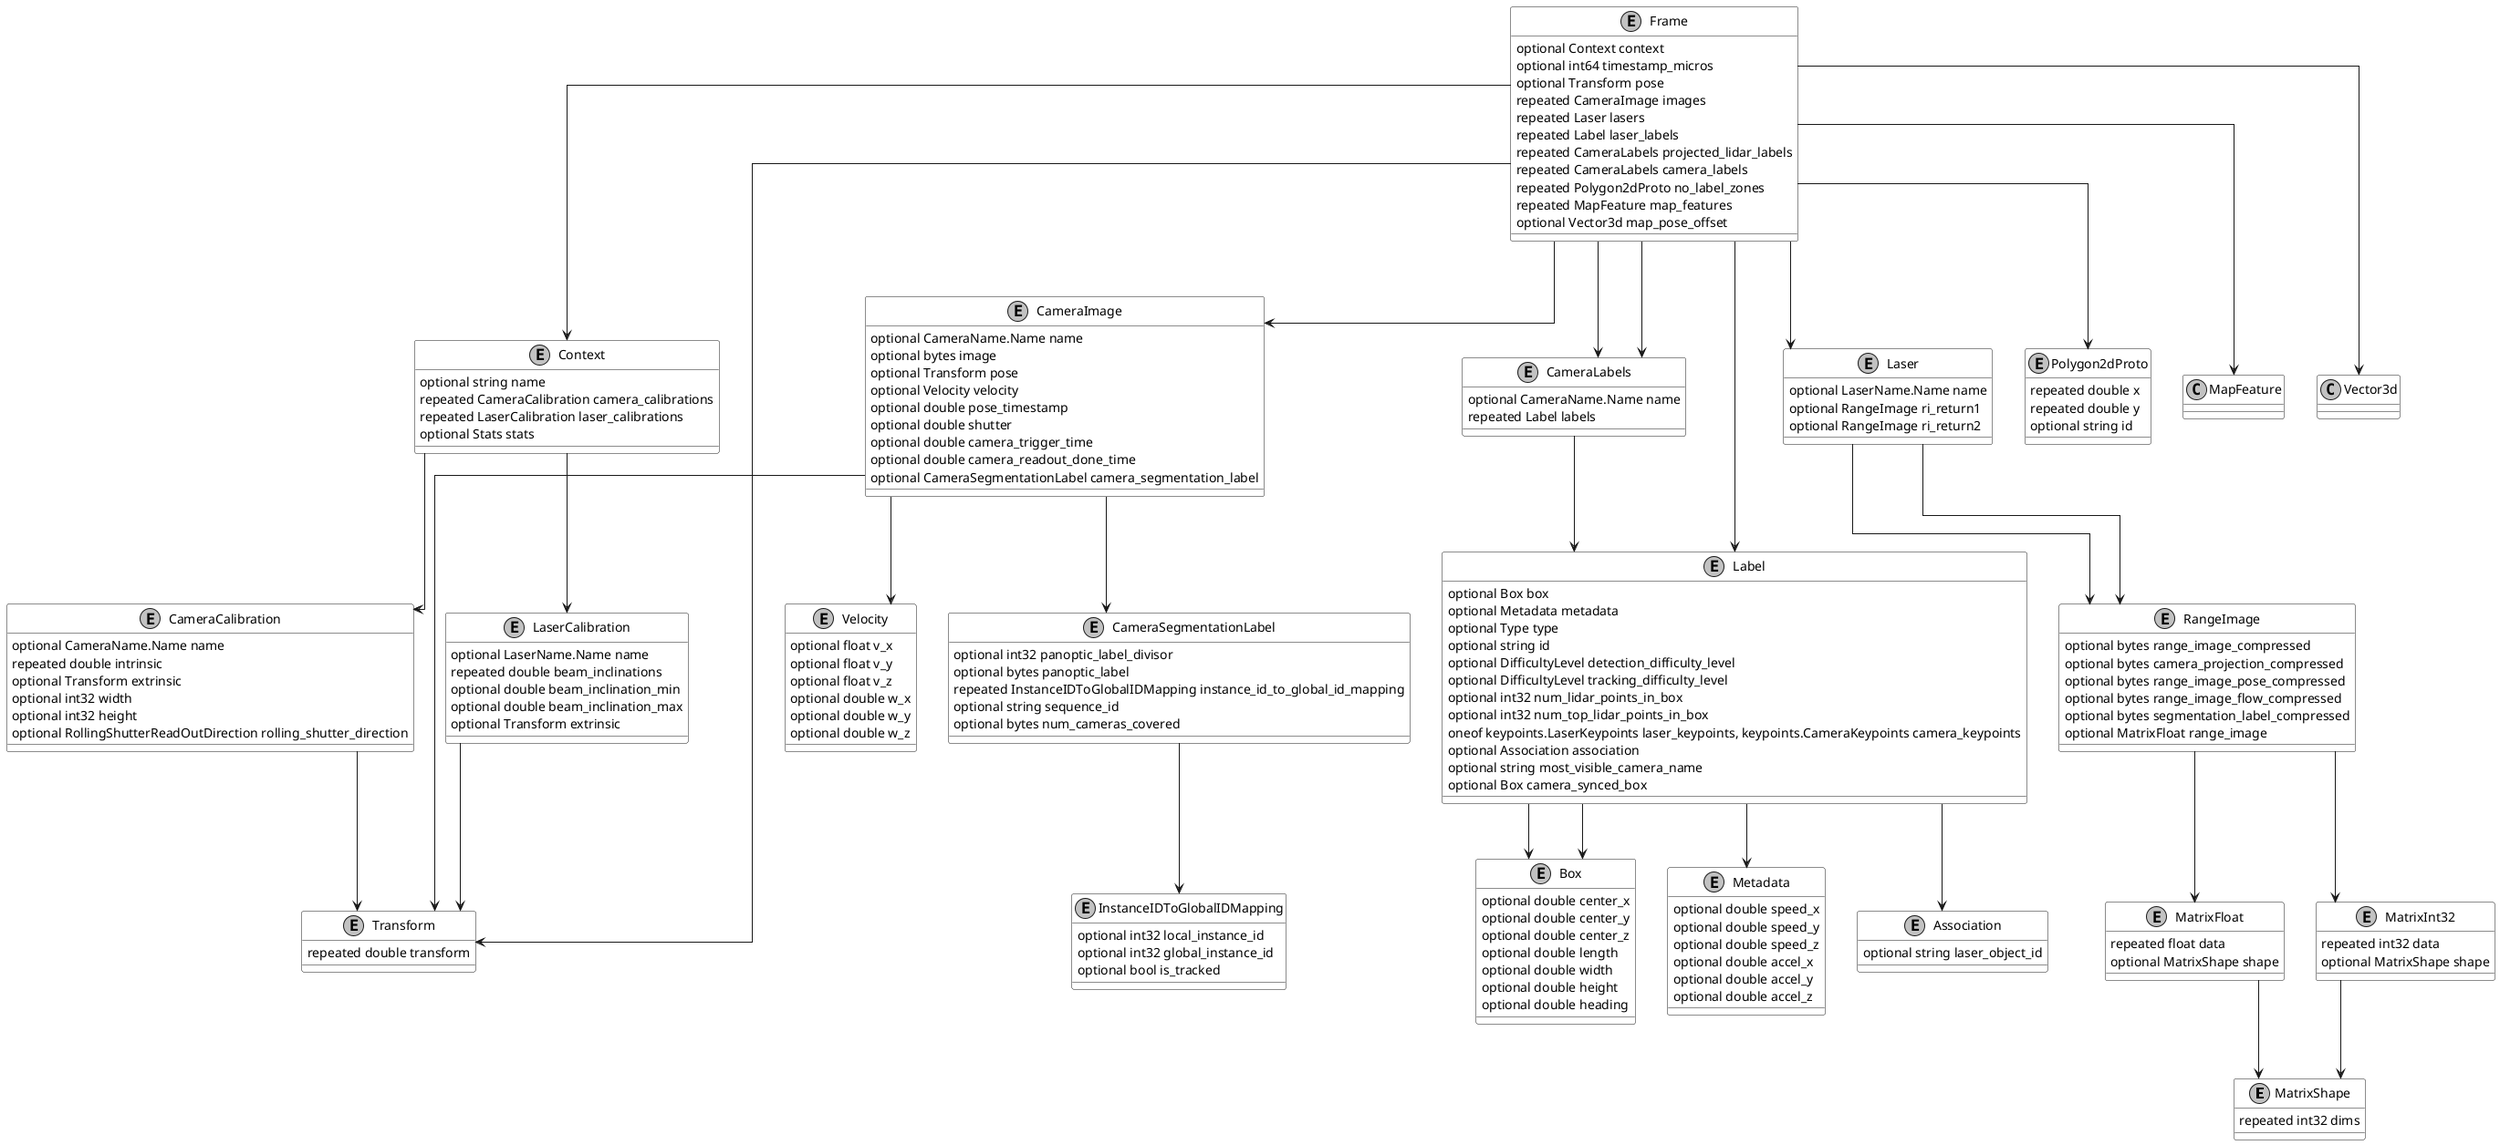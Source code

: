 @startuml
skinparam linetype ortho
skinparam monochrome true
skinparam classBackgroundColor white
' Define the classes with attributes
entity MatrixShape {
  repeated int32 dims
}

entity MatrixFloat {
  repeated float data
  optional MatrixShape shape
}

entity MatrixInt32 {
  repeated int32 data
  optional MatrixShape shape
}

entity Transform {
  repeated double transform
}

entity Velocity {
  optional float v_x
  optional float v_y
  optional float v_z
  optional double w_x
  optional double w_y
  optional double w_z
}

entity CameraCalibration {
  optional CameraName.Name name
  repeated double intrinsic
  optional Transform extrinsic
  optional int32 width
  optional int32 height
  optional RollingShutterReadOutDirection rolling_shutter_direction
}

entity LaserCalibration {
  optional LaserName.Name name
  repeated double beam_inclinations
  optional double beam_inclination_min
  optional double beam_inclination_max
  optional Transform extrinsic
}

entity Context {
  optional string name
  repeated CameraCalibration camera_calibrations
  repeated LaserCalibration laser_calibrations
  optional Stats stats
}

entity RangeImage {
  optional bytes range_image_compressed
  optional bytes camera_projection_compressed
  optional bytes range_image_pose_compressed
  optional bytes range_image_flow_compressed
  optional bytes segmentation_label_compressed
  optional MatrixFloat range_image
}

entity CameraSegmentationLabel {
  optional int32 panoptic_label_divisor
  optional bytes panoptic_label
  repeated InstanceIDToGlobalIDMapping instance_id_to_global_id_mapping
  optional string sequence_id
  optional bytes num_cameras_covered
}

entity InstanceIDToGlobalIDMapping {
  optional int32 local_instance_id
  optional int32 global_instance_id
  optional bool is_tracked
}

entity CameraImage {
  optional CameraName.Name name
  optional bytes image
  optional Transform pose
  optional Velocity velocity
  optional double pose_timestamp
  optional double shutter
  optional double camera_trigger_time
  optional double camera_readout_done_time
  optional CameraSegmentationLabel camera_segmentation_label
}

entity CameraLabels {
  optional CameraName.Name name
  repeated Label labels
}

entity Laser {
  optional LaserName.Name name
  optional RangeImage ri_return1
  optional RangeImage ri_return2
}

entity Frame {
  optional Context context
  optional int64 timestamp_micros
  optional Transform pose
  repeated CameraImage images
  repeated Laser lasers
  repeated Label laser_labels
  repeated CameraLabels projected_lidar_labels
  repeated CameraLabels camera_labels
  repeated Polygon2dProto no_label_zones
  repeated MapFeature map_features
  optional Vector3d map_pose_offset
}

entity Label {
  optional Box box
  optional Metadata metadata
  optional Type type
  optional string id
  optional DifficultyLevel detection_difficulty_level
  optional DifficultyLevel tracking_difficulty_level
  optional int32 num_lidar_points_in_box
  optional int32 num_top_lidar_points_in_box
  oneof keypoints.LaserKeypoints laser_keypoints, keypoints.CameraKeypoints camera_keypoints
  optional Association association
  optional string most_visible_camera_name
  optional Box camera_synced_box
}

entity Box {
  optional double center_x
  optional double center_y
  optional double center_z
  optional double length
  optional double width
  optional double height
  optional double heading
}

entity Metadata {
  optional double speed_x
  optional double speed_y
  optional double speed_z
  optional double accel_x
  optional double accel_y
  optional double accel_z
}

entity Association {
  optional string laser_object_id
}

entity Polygon2dProto {
  repeated double x
  repeated double y
  optional string id
}

' Define relationships
MatrixFloat --> MatrixShape
MatrixInt32 --> MatrixShape
CameraCalibration --> Transform
LaserCalibration --> Transform
Context --> CameraCalibration
Context --> LaserCalibration
RangeImage --> MatrixFloat
RangeImage --> MatrixInt32
CameraSegmentationLabel --> InstanceIDToGlobalIDMapping
CameraImage --> Transform
CameraImage --> Velocity
CameraImage --> CameraSegmentationLabel
CameraLabels --> Label 
Laser --> RangeImage
Laser --> RangeImage
Frame --> Context
Frame --> Transform
Frame --> CameraImage
Frame --> Laser
Frame --> Label
Frame --> CameraLabels
Frame --> CameraLabels
Frame --> Polygon2dProto
Frame --> MapFeature
Frame --> Vector3d
Label --> Box
Label --> Metadata
Label --> Association
Label --> Box
@enduml
